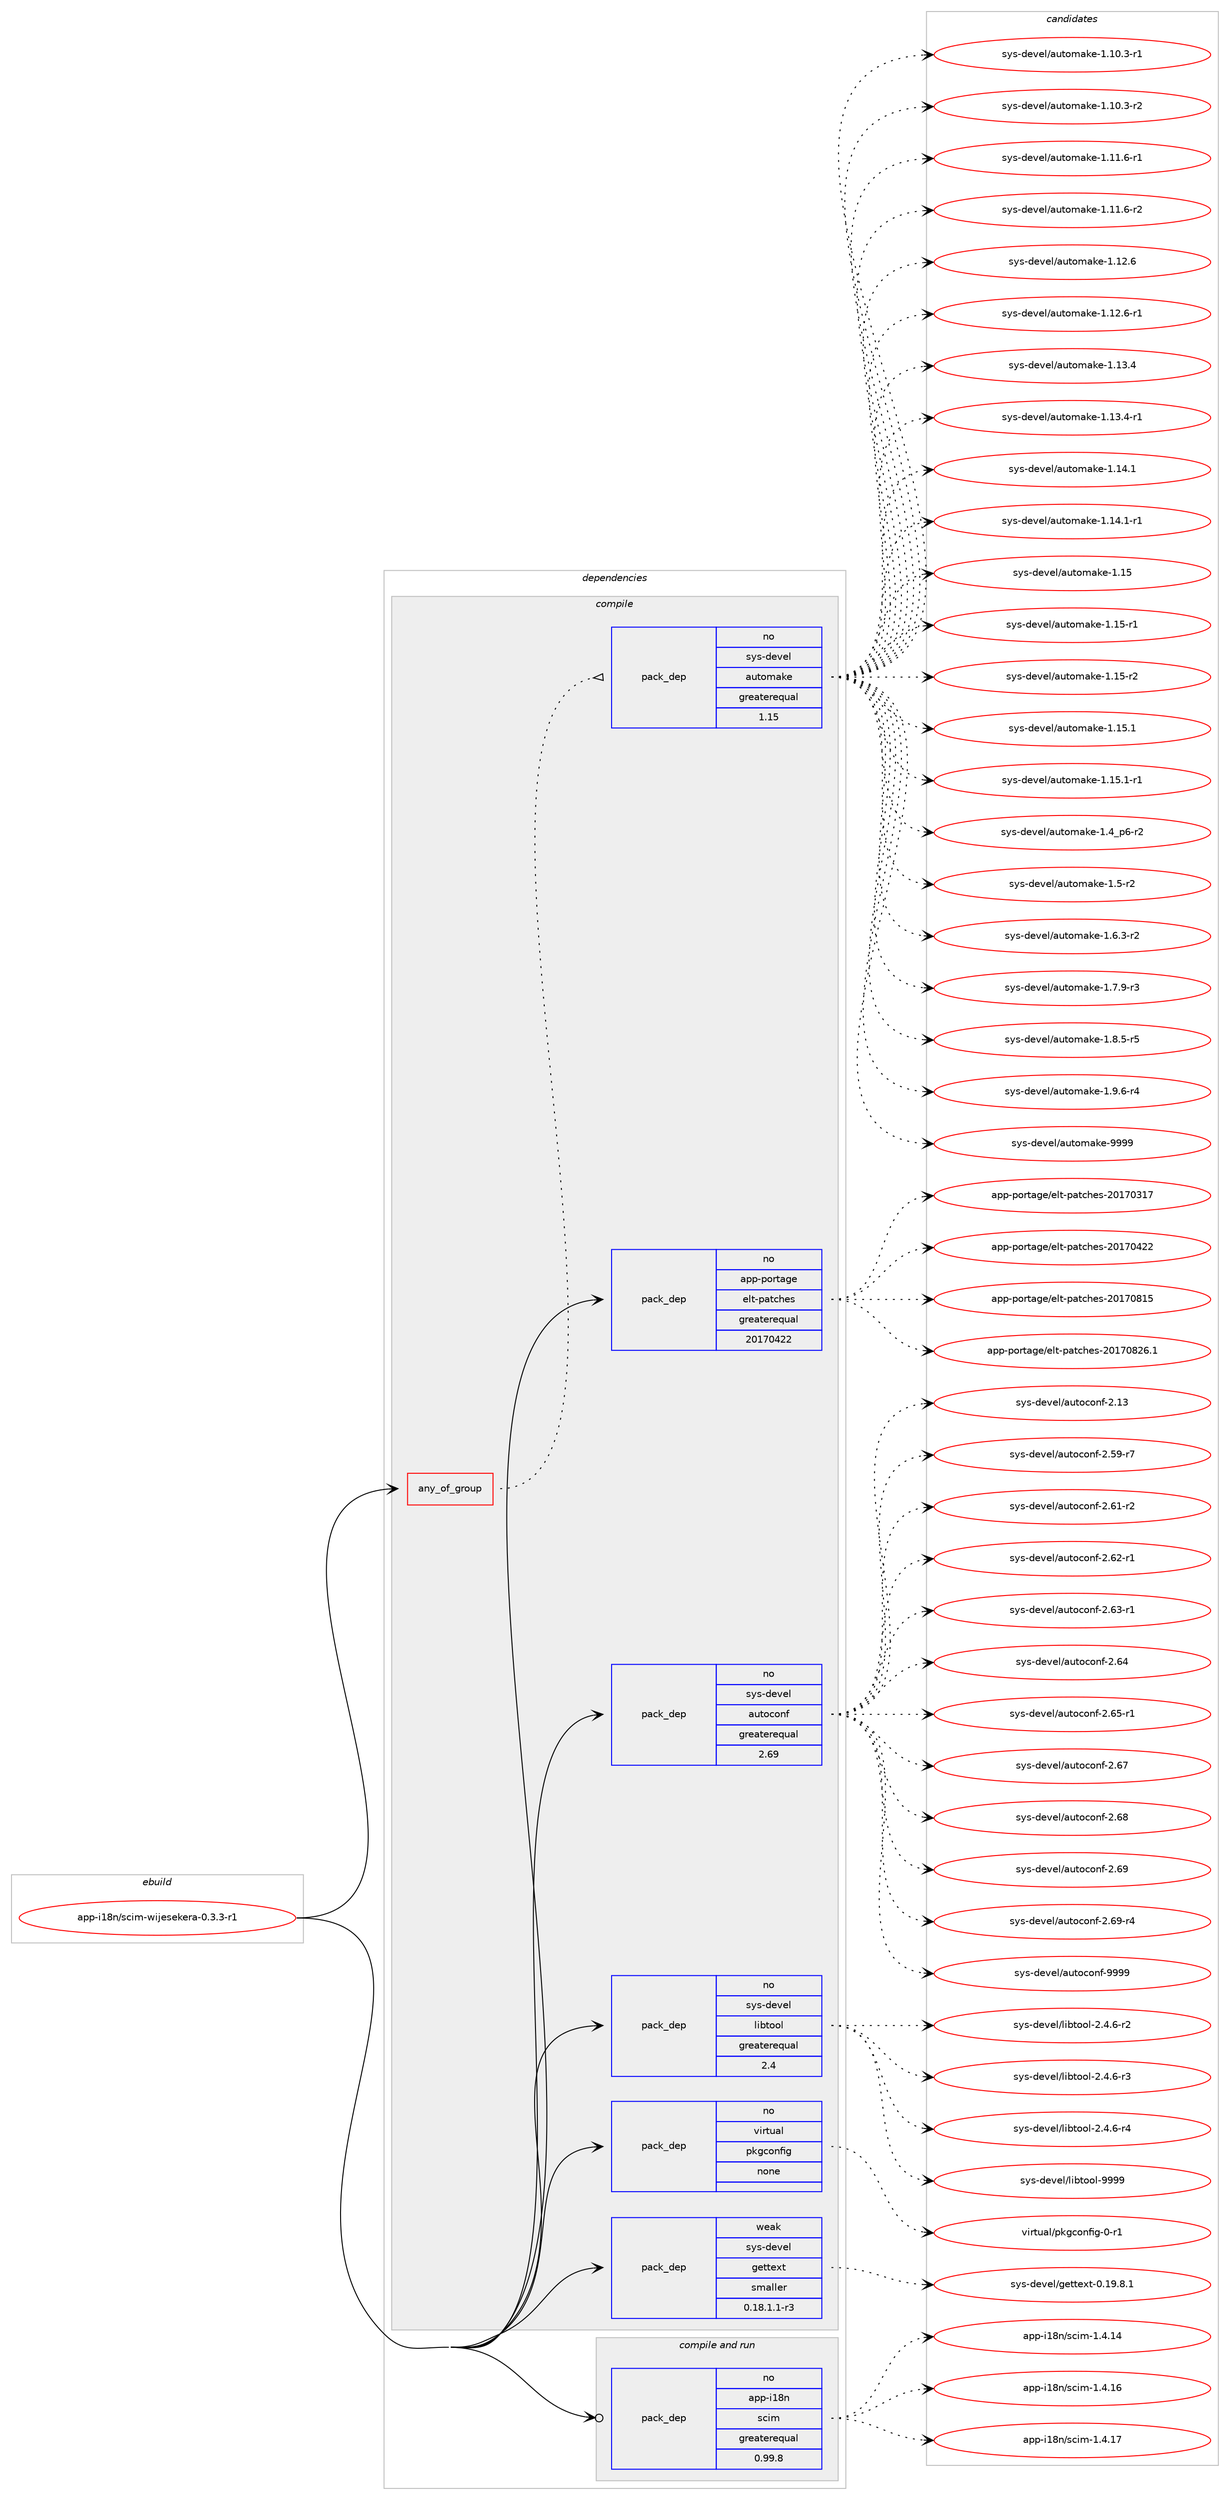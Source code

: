 digraph prolog {

# *************
# Graph options
# *************

newrank=true;
concentrate=true;
compound=true;
graph [rankdir=LR,fontname=Helvetica,fontsize=10,ranksep=1.5];#, ranksep=2.5, nodesep=0.2];
edge  [arrowhead=vee];
node  [fontname=Helvetica,fontsize=10];

# **********
# The ebuild
# **********

subgraph cluster_leftcol {
color=gray;
rank=same;
label=<<i>ebuild</i>>;
id [label="app-i18n/scim-wijesekera-0.3.3-r1", color=red, width=4, href="../app-i18n/scim-wijesekera-0.3.3-r1.svg"];
}

# ****************
# The dependencies
# ****************

subgraph cluster_midcol {
color=gray;
label=<<i>dependencies</i>>;
subgraph cluster_compile {
fillcolor="#eeeeee";
style=filled;
label=<<i>compile</i>>;
subgraph any690 {
dependency43744 [label=<<TABLE BORDER="0" CELLBORDER="1" CELLSPACING="0" CELLPADDING="4"><TR><TD CELLPADDING="10">any_of_group</TD></TR></TABLE>>, shape=none, color=red];subgraph pack31079 {
dependency43745 [label=<<TABLE BORDER="0" CELLBORDER="1" CELLSPACING="0" CELLPADDING="4" WIDTH="220"><TR><TD ROWSPAN="6" CELLPADDING="30">pack_dep</TD></TR><TR><TD WIDTH="110">no</TD></TR><TR><TD>sys-devel</TD></TR><TR><TD>automake</TD></TR><TR><TD>greaterequal</TD></TR><TR><TD>1.15</TD></TR></TABLE>>, shape=none, color=blue];
}
dependency43744:e -> dependency43745:w [weight=20,style="dotted",arrowhead="oinv"];
}
id:e -> dependency43744:w [weight=20,style="solid",arrowhead="vee"];
subgraph pack31080 {
dependency43746 [label=<<TABLE BORDER="0" CELLBORDER="1" CELLSPACING="0" CELLPADDING="4" WIDTH="220"><TR><TD ROWSPAN="6" CELLPADDING="30">pack_dep</TD></TR><TR><TD WIDTH="110">no</TD></TR><TR><TD>app-portage</TD></TR><TR><TD>elt-patches</TD></TR><TR><TD>greaterequal</TD></TR><TR><TD>20170422</TD></TR></TABLE>>, shape=none, color=blue];
}
id:e -> dependency43746:w [weight=20,style="solid",arrowhead="vee"];
subgraph pack31081 {
dependency43747 [label=<<TABLE BORDER="0" CELLBORDER="1" CELLSPACING="0" CELLPADDING="4" WIDTH="220"><TR><TD ROWSPAN="6" CELLPADDING="30">pack_dep</TD></TR><TR><TD WIDTH="110">no</TD></TR><TR><TD>sys-devel</TD></TR><TR><TD>autoconf</TD></TR><TR><TD>greaterequal</TD></TR><TR><TD>2.69</TD></TR></TABLE>>, shape=none, color=blue];
}
id:e -> dependency43747:w [weight=20,style="solid",arrowhead="vee"];
subgraph pack31082 {
dependency43748 [label=<<TABLE BORDER="0" CELLBORDER="1" CELLSPACING="0" CELLPADDING="4" WIDTH="220"><TR><TD ROWSPAN="6" CELLPADDING="30">pack_dep</TD></TR><TR><TD WIDTH="110">no</TD></TR><TR><TD>sys-devel</TD></TR><TR><TD>libtool</TD></TR><TR><TD>greaterequal</TD></TR><TR><TD>2.4</TD></TR></TABLE>>, shape=none, color=blue];
}
id:e -> dependency43748:w [weight=20,style="solid",arrowhead="vee"];
subgraph pack31083 {
dependency43749 [label=<<TABLE BORDER="0" CELLBORDER="1" CELLSPACING="0" CELLPADDING="4" WIDTH="220"><TR><TD ROWSPAN="6" CELLPADDING="30">pack_dep</TD></TR><TR><TD WIDTH="110">no</TD></TR><TR><TD>virtual</TD></TR><TR><TD>pkgconfig</TD></TR><TR><TD>none</TD></TR><TR><TD></TD></TR></TABLE>>, shape=none, color=blue];
}
id:e -> dependency43749:w [weight=20,style="solid",arrowhead="vee"];
subgraph pack31084 {
dependency43750 [label=<<TABLE BORDER="0" CELLBORDER="1" CELLSPACING="0" CELLPADDING="4" WIDTH="220"><TR><TD ROWSPAN="6" CELLPADDING="30">pack_dep</TD></TR><TR><TD WIDTH="110">weak</TD></TR><TR><TD>sys-devel</TD></TR><TR><TD>gettext</TD></TR><TR><TD>smaller</TD></TR><TR><TD>0.18.1.1-r3</TD></TR></TABLE>>, shape=none, color=blue];
}
id:e -> dependency43750:w [weight=20,style="solid",arrowhead="vee"];
}
subgraph cluster_compileandrun {
fillcolor="#eeeeee";
style=filled;
label=<<i>compile and run</i>>;
subgraph pack31085 {
dependency43751 [label=<<TABLE BORDER="0" CELLBORDER="1" CELLSPACING="0" CELLPADDING="4" WIDTH="220"><TR><TD ROWSPAN="6" CELLPADDING="30">pack_dep</TD></TR><TR><TD WIDTH="110">no</TD></TR><TR><TD>app-i18n</TD></TR><TR><TD>scim</TD></TR><TR><TD>greaterequal</TD></TR><TR><TD>0.99.8</TD></TR></TABLE>>, shape=none, color=blue];
}
id:e -> dependency43751:w [weight=20,style="solid",arrowhead="odotvee"];
}
subgraph cluster_run {
fillcolor="#eeeeee";
style=filled;
label=<<i>run</i>>;
}
}

# **************
# The candidates
# **************

subgraph cluster_choices {
rank=same;
color=gray;
label=<<i>candidates</i>>;

subgraph choice31079 {
color=black;
nodesep=1;
choice11512111545100101118101108479711711611110997107101454946494846514511449 [label="sys-devel/automake-1.10.3-r1", color=red, width=4,href="../sys-devel/automake-1.10.3-r1.svg"];
choice11512111545100101118101108479711711611110997107101454946494846514511450 [label="sys-devel/automake-1.10.3-r2", color=red, width=4,href="../sys-devel/automake-1.10.3-r2.svg"];
choice11512111545100101118101108479711711611110997107101454946494946544511449 [label="sys-devel/automake-1.11.6-r1", color=red, width=4,href="../sys-devel/automake-1.11.6-r1.svg"];
choice11512111545100101118101108479711711611110997107101454946494946544511450 [label="sys-devel/automake-1.11.6-r2", color=red, width=4,href="../sys-devel/automake-1.11.6-r2.svg"];
choice1151211154510010111810110847971171161111099710710145494649504654 [label="sys-devel/automake-1.12.6", color=red, width=4,href="../sys-devel/automake-1.12.6.svg"];
choice11512111545100101118101108479711711611110997107101454946495046544511449 [label="sys-devel/automake-1.12.6-r1", color=red, width=4,href="../sys-devel/automake-1.12.6-r1.svg"];
choice1151211154510010111810110847971171161111099710710145494649514652 [label="sys-devel/automake-1.13.4", color=red, width=4,href="../sys-devel/automake-1.13.4.svg"];
choice11512111545100101118101108479711711611110997107101454946495146524511449 [label="sys-devel/automake-1.13.4-r1", color=red, width=4,href="../sys-devel/automake-1.13.4-r1.svg"];
choice1151211154510010111810110847971171161111099710710145494649524649 [label="sys-devel/automake-1.14.1", color=red, width=4,href="../sys-devel/automake-1.14.1.svg"];
choice11512111545100101118101108479711711611110997107101454946495246494511449 [label="sys-devel/automake-1.14.1-r1", color=red, width=4,href="../sys-devel/automake-1.14.1-r1.svg"];
choice115121115451001011181011084797117116111109971071014549464953 [label="sys-devel/automake-1.15", color=red, width=4,href="../sys-devel/automake-1.15.svg"];
choice1151211154510010111810110847971171161111099710710145494649534511449 [label="sys-devel/automake-1.15-r1", color=red, width=4,href="../sys-devel/automake-1.15-r1.svg"];
choice1151211154510010111810110847971171161111099710710145494649534511450 [label="sys-devel/automake-1.15-r2", color=red, width=4,href="../sys-devel/automake-1.15-r2.svg"];
choice1151211154510010111810110847971171161111099710710145494649534649 [label="sys-devel/automake-1.15.1", color=red, width=4,href="../sys-devel/automake-1.15.1.svg"];
choice11512111545100101118101108479711711611110997107101454946495346494511449 [label="sys-devel/automake-1.15.1-r1", color=red, width=4,href="../sys-devel/automake-1.15.1-r1.svg"];
choice115121115451001011181011084797117116111109971071014549465295112544511450 [label="sys-devel/automake-1.4_p6-r2", color=red, width=4,href="../sys-devel/automake-1.4_p6-r2.svg"];
choice11512111545100101118101108479711711611110997107101454946534511450 [label="sys-devel/automake-1.5-r2", color=red, width=4,href="../sys-devel/automake-1.5-r2.svg"];
choice115121115451001011181011084797117116111109971071014549465446514511450 [label="sys-devel/automake-1.6.3-r2", color=red, width=4,href="../sys-devel/automake-1.6.3-r2.svg"];
choice115121115451001011181011084797117116111109971071014549465546574511451 [label="sys-devel/automake-1.7.9-r3", color=red, width=4,href="../sys-devel/automake-1.7.9-r3.svg"];
choice115121115451001011181011084797117116111109971071014549465646534511453 [label="sys-devel/automake-1.8.5-r5", color=red, width=4,href="../sys-devel/automake-1.8.5-r5.svg"];
choice115121115451001011181011084797117116111109971071014549465746544511452 [label="sys-devel/automake-1.9.6-r4", color=red, width=4,href="../sys-devel/automake-1.9.6-r4.svg"];
choice115121115451001011181011084797117116111109971071014557575757 [label="sys-devel/automake-9999", color=red, width=4,href="../sys-devel/automake-9999.svg"];
dependency43745:e -> choice11512111545100101118101108479711711611110997107101454946494846514511449:w [style=dotted,weight="100"];
dependency43745:e -> choice11512111545100101118101108479711711611110997107101454946494846514511450:w [style=dotted,weight="100"];
dependency43745:e -> choice11512111545100101118101108479711711611110997107101454946494946544511449:w [style=dotted,weight="100"];
dependency43745:e -> choice11512111545100101118101108479711711611110997107101454946494946544511450:w [style=dotted,weight="100"];
dependency43745:e -> choice1151211154510010111810110847971171161111099710710145494649504654:w [style=dotted,weight="100"];
dependency43745:e -> choice11512111545100101118101108479711711611110997107101454946495046544511449:w [style=dotted,weight="100"];
dependency43745:e -> choice1151211154510010111810110847971171161111099710710145494649514652:w [style=dotted,weight="100"];
dependency43745:e -> choice11512111545100101118101108479711711611110997107101454946495146524511449:w [style=dotted,weight="100"];
dependency43745:e -> choice1151211154510010111810110847971171161111099710710145494649524649:w [style=dotted,weight="100"];
dependency43745:e -> choice11512111545100101118101108479711711611110997107101454946495246494511449:w [style=dotted,weight="100"];
dependency43745:e -> choice115121115451001011181011084797117116111109971071014549464953:w [style=dotted,weight="100"];
dependency43745:e -> choice1151211154510010111810110847971171161111099710710145494649534511449:w [style=dotted,weight="100"];
dependency43745:e -> choice1151211154510010111810110847971171161111099710710145494649534511450:w [style=dotted,weight="100"];
dependency43745:e -> choice1151211154510010111810110847971171161111099710710145494649534649:w [style=dotted,weight="100"];
dependency43745:e -> choice11512111545100101118101108479711711611110997107101454946495346494511449:w [style=dotted,weight="100"];
dependency43745:e -> choice115121115451001011181011084797117116111109971071014549465295112544511450:w [style=dotted,weight="100"];
dependency43745:e -> choice11512111545100101118101108479711711611110997107101454946534511450:w [style=dotted,weight="100"];
dependency43745:e -> choice115121115451001011181011084797117116111109971071014549465446514511450:w [style=dotted,weight="100"];
dependency43745:e -> choice115121115451001011181011084797117116111109971071014549465546574511451:w [style=dotted,weight="100"];
dependency43745:e -> choice115121115451001011181011084797117116111109971071014549465646534511453:w [style=dotted,weight="100"];
dependency43745:e -> choice115121115451001011181011084797117116111109971071014549465746544511452:w [style=dotted,weight="100"];
dependency43745:e -> choice115121115451001011181011084797117116111109971071014557575757:w [style=dotted,weight="100"];
}
subgraph choice31080 {
color=black;
nodesep=1;
choice97112112451121111141169710310147101108116451129711699104101115455048495548514955 [label="app-portage/elt-patches-20170317", color=red, width=4,href="../app-portage/elt-patches-20170317.svg"];
choice97112112451121111141169710310147101108116451129711699104101115455048495548525050 [label="app-portage/elt-patches-20170422", color=red, width=4,href="../app-portage/elt-patches-20170422.svg"];
choice97112112451121111141169710310147101108116451129711699104101115455048495548564953 [label="app-portage/elt-patches-20170815", color=red, width=4,href="../app-portage/elt-patches-20170815.svg"];
choice971121124511211111411697103101471011081164511297116991041011154550484955485650544649 [label="app-portage/elt-patches-20170826.1", color=red, width=4,href="../app-portage/elt-patches-20170826.1.svg"];
dependency43746:e -> choice97112112451121111141169710310147101108116451129711699104101115455048495548514955:w [style=dotted,weight="100"];
dependency43746:e -> choice97112112451121111141169710310147101108116451129711699104101115455048495548525050:w [style=dotted,weight="100"];
dependency43746:e -> choice97112112451121111141169710310147101108116451129711699104101115455048495548564953:w [style=dotted,weight="100"];
dependency43746:e -> choice971121124511211111411697103101471011081164511297116991041011154550484955485650544649:w [style=dotted,weight="100"];
}
subgraph choice31081 {
color=black;
nodesep=1;
choice115121115451001011181011084797117116111991111101024550464951 [label="sys-devel/autoconf-2.13", color=red, width=4,href="../sys-devel/autoconf-2.13.svg"];
choice1151211154510010111810110847971171161119911111010245504653574511455 [label="sys-devel/autoconf-2.59-r7", color=red, width=4,href="../sys-devel/autoconf-2.59-r7.svg"];
choice1151211154510010111810110847971171161119911111010245504654494511450 [label="sys-devel/autoconf-2.61-r2", color=red, width=4,href="../sys-devel/autoconf-2.61-r2.svg"];
choice1151211154510010111810110847971171161119911111010245504654504511449 [label="sys-devel/autoconf-2.62-r1", color=red, width=4,href="../sys-devel/autoconf-2.62-r1.svg"];
choice1151211154510010111810110847971171161119911111010245504654514511449 [label="sys-devel/autoconf-2.63-r1", color=red, width=4,href="../sys-devel/autoconf-2.63-r1.svg"];
choice115121115451001011181011084797117116111991111101024550465452 [label="sys-devel/autoconf-2.64", color=red, width=4,href="../sys-devel/autoconf-2.64.svg"];
choice1151211154510010111810110847971171161119911111010245504654534511449 [label="sys-devel/autoconf-2.65-r1", color=red, width=4,href="../sys-devel/autoconf-2.65-r1.svg"];
choice115121115451001011181011084797117116111991111101024550465455 [label="sys-devel/autoconf-2.67", color=red, width=4,href="../sys-devel/autoconf-2.67.svg"];
choice115121115451001011181011084797117116111991111101024550465456 [label="sys-devel/autoconf-2.68", color=red, width=4,href="../sys-devel/autoconf-2.68.svg"];
choice115121115451001011181011084797117116111991111101024550465457 [label="sys-devel/autoconf-2.69", color=red, width=4,href="../sys-devel/autoconf-2.69.svg"];
choice1151211154510010111810110847971171161119911111010245504654574511452 [label="sys-devel/autoconf-2.69-r4", color=red, width=4,href="../sys-devel/autoconf-2.69-r4.svg"];
choice115121115451001011181011084797117116111991111101024557575757 [label="sys-devel/autoconf-9999", color=red, width=4,href="../sys-devel/autoconf-9999.svg"];
dependency43747:e -> choice115121115451001011181011084797117116111991111101024550464951:w [style=dotted,weight="100"];
dependency43747:e -> choice1151211154510010111810110847971171161119911111010245504653574511455:w [style=dotted,weight="100"];
dependency43747:e -> choice1151211154510010111810110847971171161119911111010245504654494511450:w [style=dotted,weight="100"];
dependency43747:e -> choice1151211154510010111810110847971171161119911111010245504654504511449:w [style=dotted,weight="100"];
dependency43747:e -> choice1151211154510010111810110847971171161119911111010245504654514511449:w [style=dotted,weight="100"];
dependency43747:e -> choice115121115451001011181011084797117116111991111101024550465452:w [style=dotted,weight="100"];
dependency43747:e -> choice1151211154510010111810110847971171161119911111010245504654534511449:w [style=dotted,weight="100"];
dependency43747:e -> choice115121115451001011181011084797117116111991111101024550465455:w [style=dotted,weight="100"];
dependency43747:e -> choice115121115451001011181011084797117116111991111101024550465456:w [style=dotted,weight="100"];
dependency43747:e -> choice115121115451001011181011084797117116111991111101024550465457:w [style=dotted,weight="100"];
dependency43747:e -> choice1151211154510010111810110847971171161119911111010245504654574511452:w [style=dotted,weight="100"];
dependency43747:e -> choice115121115451001011181011084797117116111991111101024557575757:w [style=dotted,weight="100"];
}
subgraph choice31082 {
color=black;
nodesep=1;
choice1151211154510010111810110847108105981161111111084550465246544511450 [label="sys-devel/libtool-2.4.6-r2", color=red, width=4,href="../sys-devel/libtool-2.4.6-r2.svg"];
choice1151211154510010111810110847108105981161111111084550465246544511451 [label="sys-devel/libtool-2.4.6-r3", color=red, width=4,href="../sys-devel/libtool-2.4.6-r3.svg"];
choice1151211154510010111810110847108105981161111111084550465246544511452 [label="sys-devel/libtool-2.4.6-r4", color=red, width=4,href="../sys-devel/libtool-2.4.6-r4.svg"];
choice1151211154510010111810110847108105981161111111084557575757 [label="sys-devel/libtool-9999", color=red, width=4,href="../sys-devel/libtool-9999.svg"];
dependency43748:e -> choice1151211154510010111810110847108105981161111111084550465246544511450:w [style=dotted,weight="100"];
dependency43748:e -> choice1151211154510010111810110847108105981161111111084550465246544511451:w [style=dotted,weight="100"];
dependency43748:e -> choice1151211154510010111810110847108105981161111111084550465246544511452:w [style=dotted,weight="100"];
dependency43748:e -> choice1151211154510010111810110847108105981161111111084557575757:w [style=dotted,weight="100"];
}
subgraph choice31083 {
color=black;
nodesep=1;
choice11810511411611797108471121071039911111010210510345484511449 [label="virtual/pkgconfig-0-r1", color=red, width=4,href="../virtual/pkgconfig-0-r1.svg"];
dependency43749:e -> choice11810511411611797108471121071039911111010210510345484511449:w [style=dotted,weight="100"];
}
subgraph choice31084 {
color=black;
nodesep=1;
choice1151211154510010111810110847103101116116101120116454846495746564649 [label="sys-devel/gettext-0.19.8.1", color=red, width=4,href="../sys-devel/gettext-0.19.8.1.svg"];
dependency43750:e -> choice1151211154510010111810110847103101116116101120116454846495746564649:w [style=dotted,weight="100"];
}
subgraph choice31085 {
color=black;
nodesep=1;
choice97112112451054956110471159910510945494652464952 [label="app-i18n/scim-1.4.14", color=red, width=4,href="../app-i18n/scim-1.4.14.svg"];
choice97112112451054956110471159910510945494652464954 [label="app-i18n/scim-1.4.16", color=red, width=4,href="../app-i18n/scim-1.4.16.svg"];
choice97112112451054956110471159910510945494652464955 [label="app-i18n/scim-1.4.17", color=red, width=4,href="../app-i18n/scim-1.4.17.svg"];
dependency43751:e -> choice97112112451054956110471159910510945494652464952:w [style=dotted,weight="100"];
dependency43751:e -> choice97112112451054956110471159910510945494652464954:w [style=dotted,weight="100"];
dependency43751:e -> choice97112112451054956110471159910510945494652464955:w [style=dotted,weight="100"];
}
}

}
